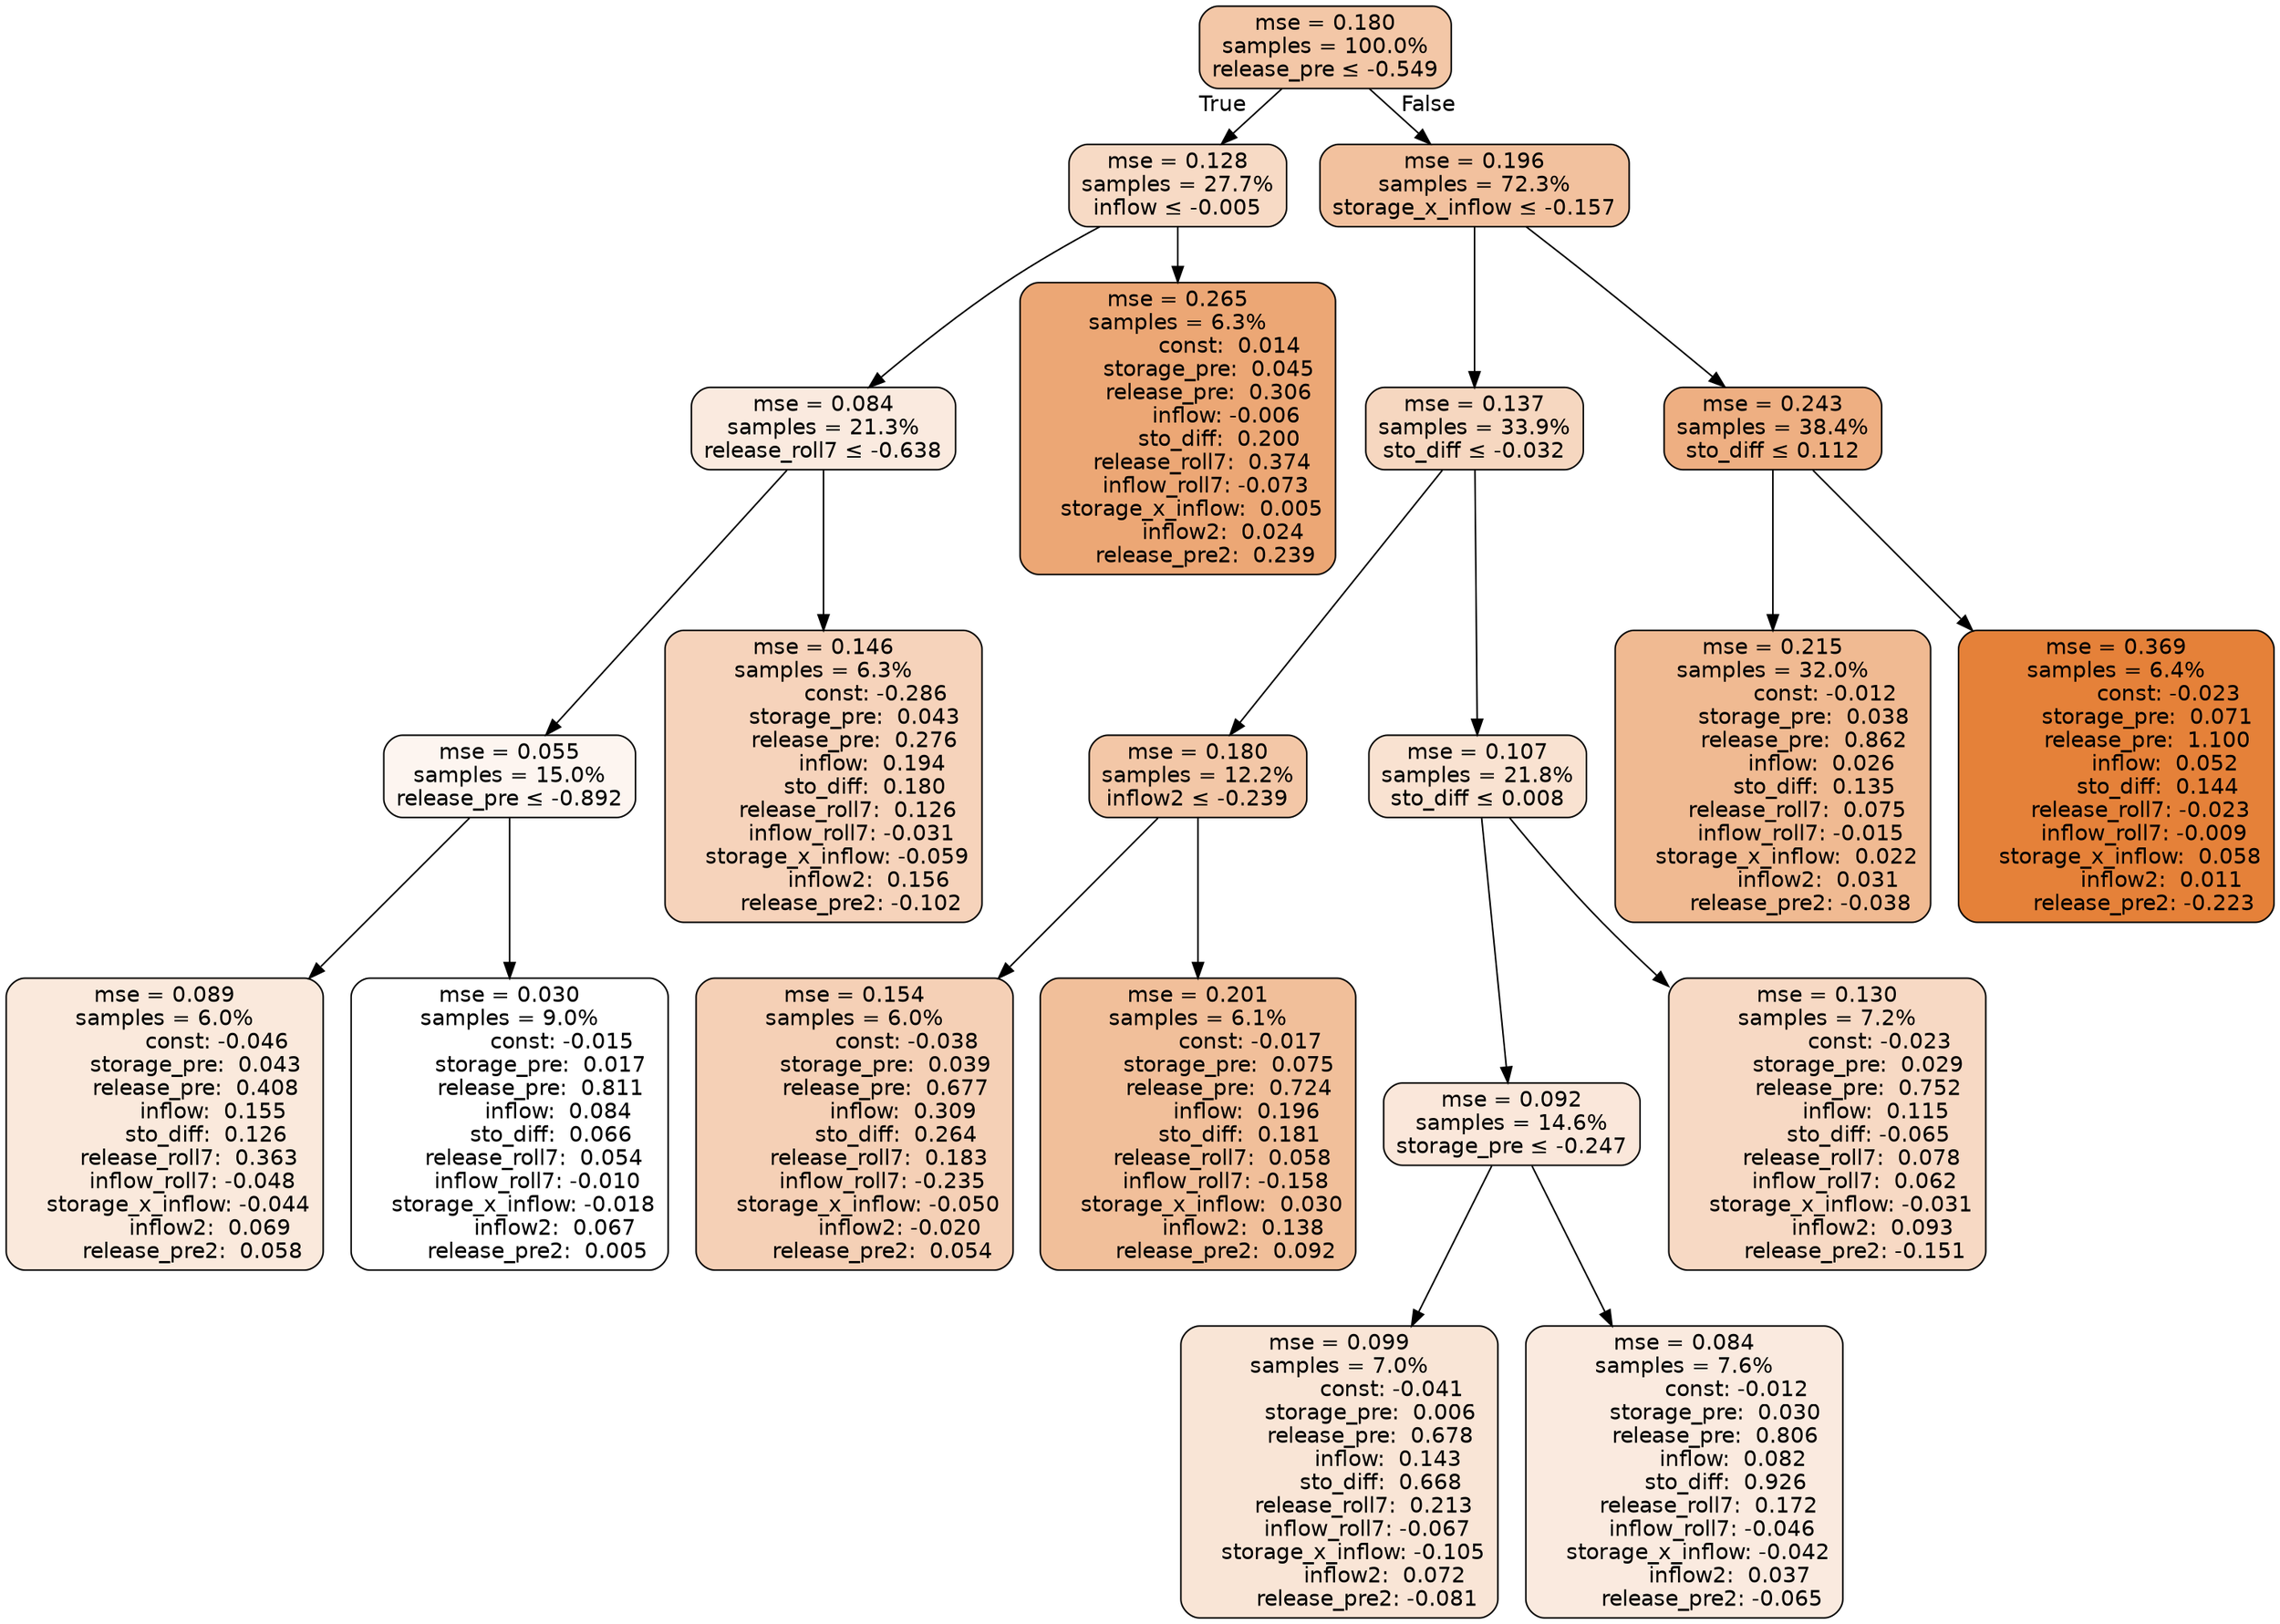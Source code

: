 digraph tree {
bgcolor="transparent"
node [shape=rectangle, style="filled, rounded", color="black", fontname=helvetica] ;
edge [fontname=helvetica] ;
	"0" [label="mse = 0.180
samples = 100.0%
release_pre &le; -0.549", fillcolor="#f3c7a7"]
	"1" [label="mse = 0.128
samples = 27.7%
inflow &le; -0.005", fillcolor="#f7dac5"]
	"2" [label="mse = 0.084
samples = 21.3%
release_roll7 &le; -0.638", fillcolor="#faeadf"]
	"3" [label="mse = 0.055
samples = 15.0%
release_pre &le; -0.892", fillcolor="#fdf5f0"]
	"4" [label="mse = 0.089
samples = 6.0%
               const: -0.046
         storage_pre:  0.043
         release_pre:  0.408
              inflow:  0.155
            sto_diff:  0.126
       release_roll7:  0.363
        inflow_roll7: -0.048
    storage_x_inflow: -0.044
             inflow2:  0.069
        release_pre2:  0.058", fillcolor="#fae9dc"]
	"5" [label="mse = 0.030
samples = 9.0%
               const: -0.015
         storage_pre:  0.017
         release_pre:  0.811
              inflow:  0.084
            sto_diff:  0.066
       release_roll7:  0.054
        inflow_roll7: -0.010
    storage_x_inflow: -0.018
             inflow2:  0.067
        release_pre2:  0.005", fillcolor="#ffffff"]
	"6" [label="mse = 0.146
samples = 6.3%
               const: -0.286
         storage_pre:  0.043
         release_pre:  0.276
              inflow:  0.194
            sto_diff:  0.180
       release_roll7:  0.126
        inflow_roll7: -0.031
    storage_x_inflow: -0.059
             inflow2:  0.156
        release_pre2: -0.102", fillcolor="#f6d3bb"]
	"7" [label="mse = 0.265
samples = 6.3%
               const:  0.014
         storage_pre:  0.045
         release_pre:  0.306
              inflow: -0.006
            sto_diff:  0.200
       release_roll7:  0.374
        inflow_roll7: -0.073
    storage_x_inflow:  0.005
             inflow2:  0.024
        release_pre2:  0.239", fillcolor="#eca775"]
	"8" [label="mse = 0.196
samples = 72.3%
storage_x_inflow &le; -0.157", fillcolor="#f2c19e"]
	"9" [label="mse = 0.137
samples = 33.9%
sto_diff &le; -0.032", fillcolor="#f6d7c0"]
	"10" [label="mse = 0.180
samples = 12.2%
inflow2 &le; -0.239", fillcolor="#f3c7a7"]
	"11" [label="mse = 0.154
samples = 6.0%
               const: -0.038
         storage_pre:  0.039
         release_pre:  0.677
              inflow:  0.309
            sto_diff:  0.264
       release_roll7:  0.183
        inflow_roll7: -0.235
    storage_x_inflow: -0.050
             inflow2: -0.020
        release_pre2:  0.054", fillcolor="#f5d0b6"]
	"12" [label="mse = 0.201
samples = 6.1%
               const: -0.017
         storage_pre:  0.075
         release_pre:  0.724
              inflow:  0.196
            sto_diff:  0.181
       release_roll7:  0.058
        inflow_roll7: -0.158
    storage_x_inflow:  0.030
             inflow2:  0.138
        release_pre2:  0.092", fillcolor="#f1bf9a"]
	"13" [label="mse = 0.107
samples = 21.8%
sto_diff &le; 0.008", fillcolor="#f9e2d1"]
	"14" [label="mse = 0.092
samples = 14.6%
storage_pre &le; -0.247", fillcolor="#fae7da"]
	"15" [label="mse = 0.099
samples = 7.0%
               const: -0.041
         storage_pre:  0.006
         release_pre:  0.678
              inflow:  0.143
            sto_diff:  0.668
       release_roll7:  0.213
        inflow_roll7: -0.067
    storage_x_inflow: -0.105
             inflow2:  0.072
        release_pre2: -0.081", fillcolor="#f9e5d6"]
	"16" [label="mse = 0.084
samples = 7.6%
               const: -0.012
         storage_pre:  0.030
         release_pre:  0.806
              inflow:  0.082
            sto_diff:  0.926
       release_roll7:  0.172
        inflow_roll7: -0.046
    storage_x_inflow: -0.042
             inflow2:  0.037
        release_pre2: -0.065", fillcolor="#faeadf"]
	"17" [label="mse = 0.130
samples = 7.2%
               const: -0.023
         storage_pre:  0.029
         release_pre:  0.752
              inflow:  0.115
            sto_diff: -0.065
       release_roll7:  0.078
        inflow_roll7:  0.062
    storage_x_inflow: -0.031
             inflow2:  0.093
        release_pre2: -0.151", fillcolor="#f7d9c4"]
	"18" [label="mse = 0.243
samples = 38.4%
sto_diff &le; 0.112", fillcolor="#eeaf82"]
	"19" [label="mse = 0.215
samples = 32.0%
               const: -0.012
         storage_pre:  0.038
         release_pre:  0.862
              inflow:  0.026
            sto_diff:  0.135
       release_roll7:  0.075
        inflow_roll7: -0.015
    storage_x_inflow:  0.022
             inflow2:  0.031
        release_pre2: -0.038", fillcolor="#f0ba92"]
	"20" [label="mse = 0.369
samples = 6.4%
               const: -0.023
         storage_pre:  0.071
         release_pre:  1.100
              inflow:  0.052
            sto_diff:  0.144
       release_roll7: -0.023
        inflow_roll7: -0.009
    storage_x_inflow:  0.058
             inflow2:  0.011
        release_pre2: -0.223", fillcolor="#e58139"]

	"0" -> "1" [labeldistance=2.5, labelangle=45, headlabel="True"]
	"1" -> "2"
	"2" -> "3"
	"3" -> "4"
	"3" -> "5"
	"2" -> "6"
	"1" -> "7"
	"0" -> "8" [labeldistance=2.5, labelangle=-45, headlabel="False"]
	"8" -> "9"
	"9" -> "10"
	"10" -> "11"
	"10" -> "12"
	"9" -> "13"
	"13" -> "14"
	"14" -> "15"
	"14" -> "16"
	"13" -> "17"
	"8" -> "18"
	"18" -> "19"
	"18" -> "20"
}
